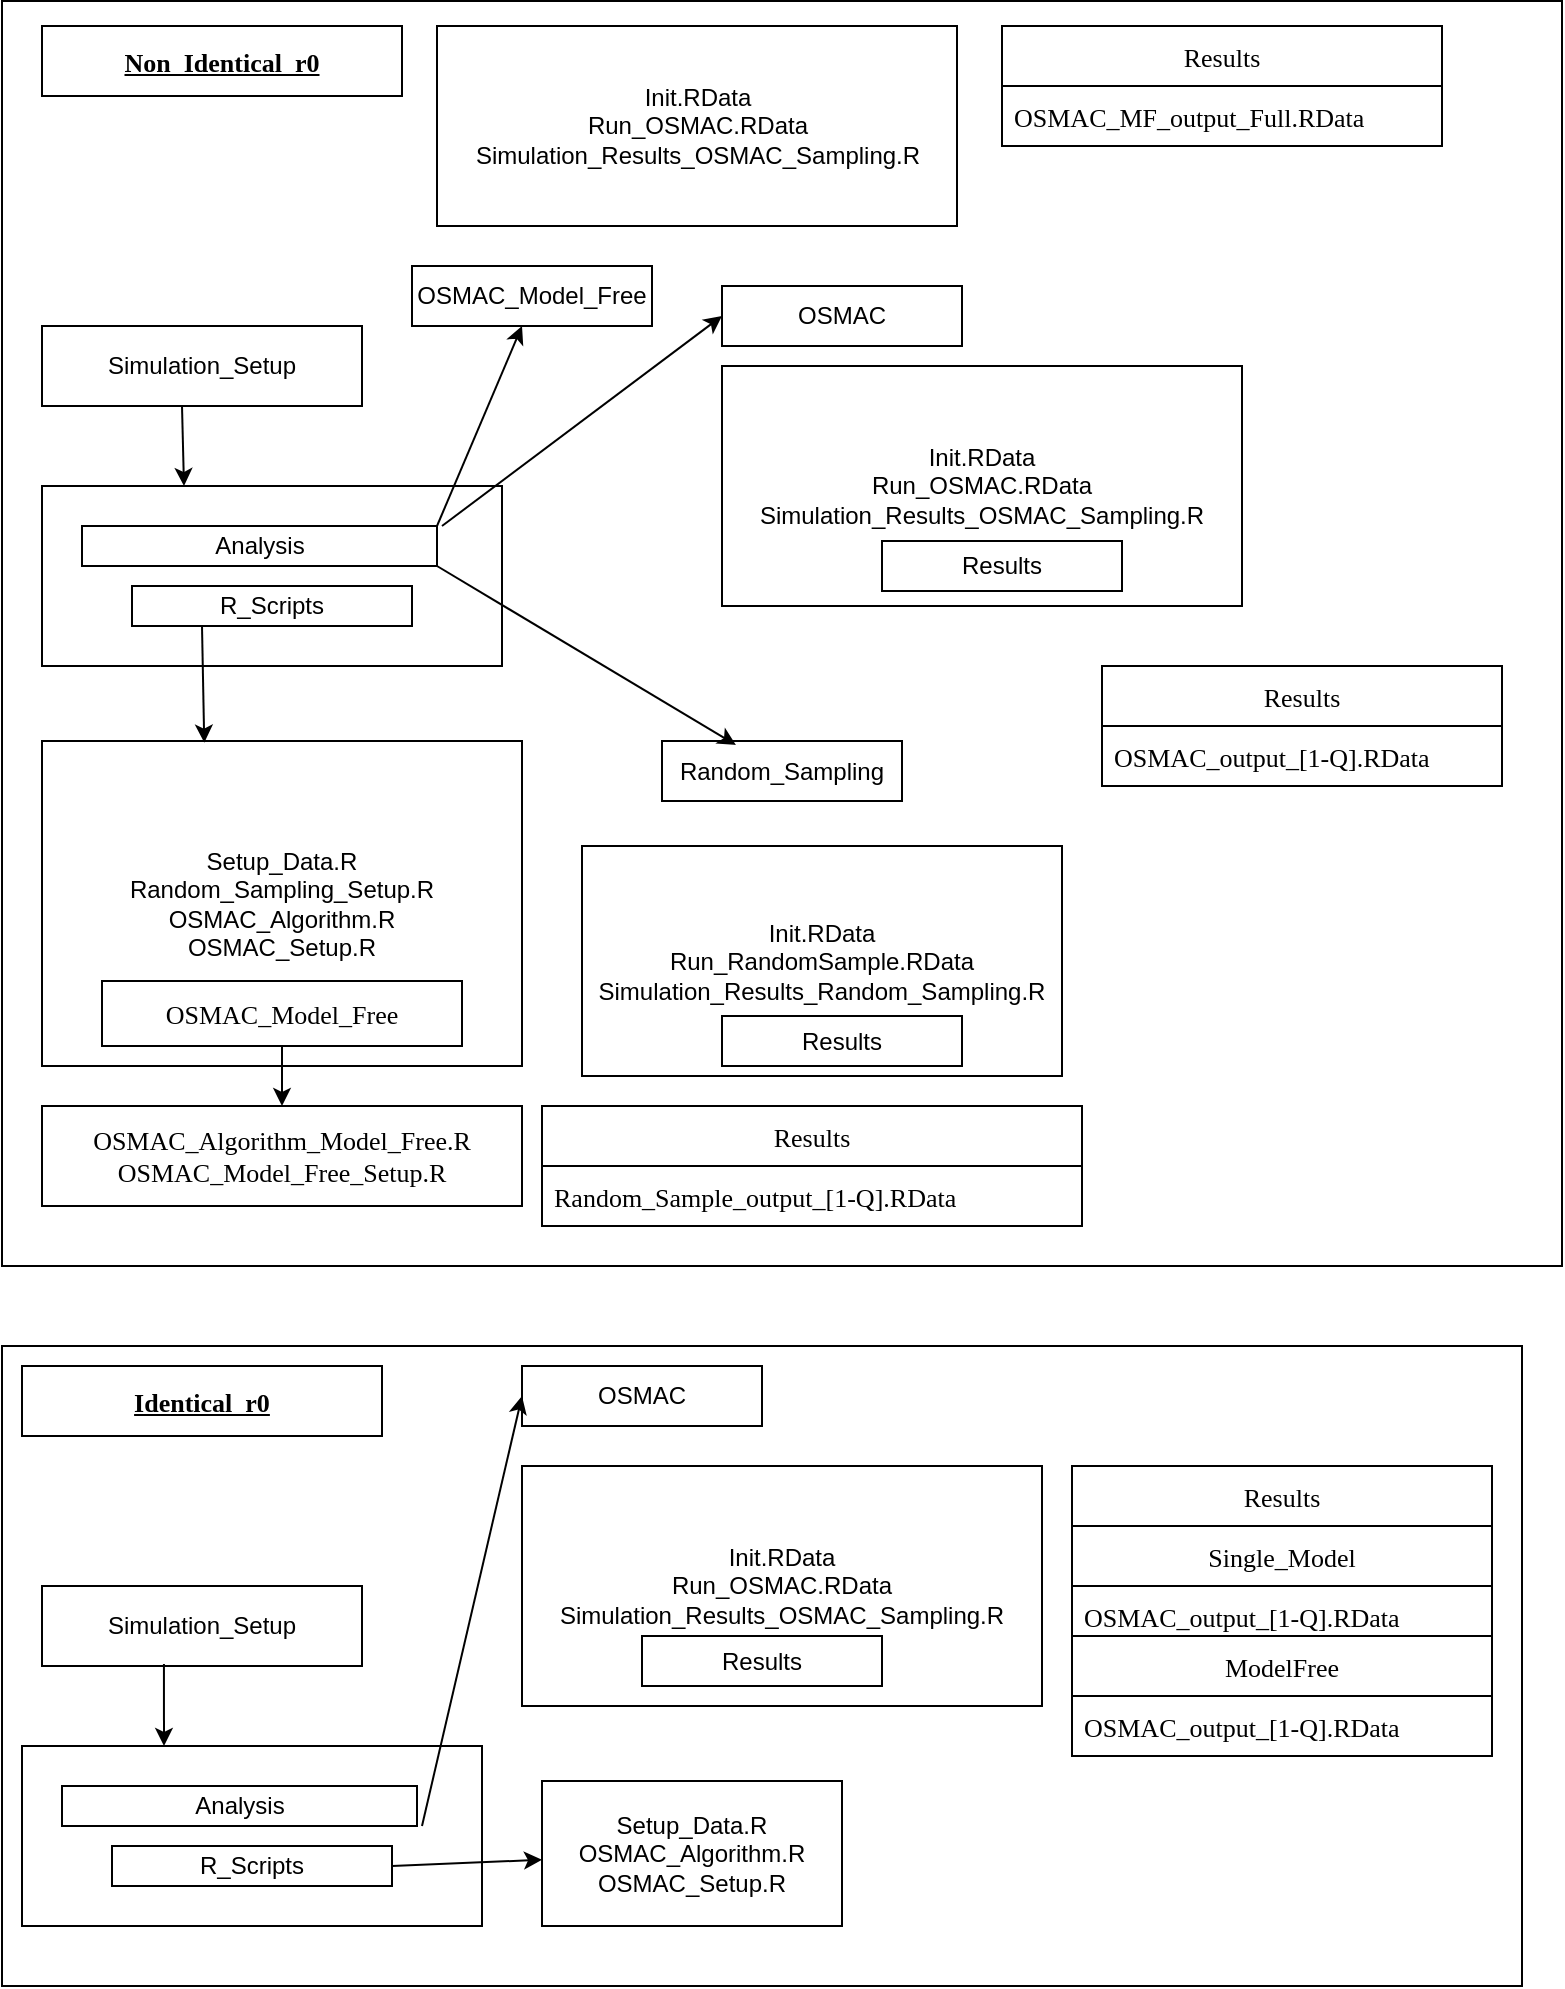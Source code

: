 <mxfile version="21.0.2" type="device"><diagram id="eTxlVo113i-4z6DS0VtG" name="Page-1"><mxGraphModel dx="1434" dy="696" grid="1" gridSize="10" guides="1" tooltips="1" connect="1" arrows="1" fold="1" page="1" pageScale="1" pageWidth="850" pageHeight="1400" math="0" shadow="0"><root><mxCell id="0"/><mxCell id="1" parent="0"/><mxCell id="-QcLvJNcaMYjWLUDeBEf-104" value="" style="rounded=0;whiteSpace=wrap;html=1;fontFamily=Verdana;fontSize=13;fontColor=#000000;" parent="1" vertex="1"><mxGeometry x="220" y="800" width="760" height="320" as="geometry"/></mxCell><mxCell id="-QcLvJNcaMYjWLUDeBEf-103" value="" style="rounded=0;whiteSpace=wrap;html=1;fontFamily=Verdana;fontSize=13;fontColor=#000000;" parent="1" vertex="1"><mxGeometry x="220" y="127.5" width="780" height="632.5" as="geometry"/></mxCell><mxCell id="CcacGa60HqnTjfiuCAjq-41" value="&lt;br&gt;&lt;br&gt;" style="rounded=0;whiteSpace=wrap;html=1;" parent="1" vertex="1"><mxGeometry x="240" y="370" width="230" height="90" as="geometry"/></mxCell><mxCell id="CcacGa60HqnTjfiuCAjq-39" value="Simulation_Setup" style="rounded=0;whiteSpace=wrap;html=1;" parent="1" vertex="1"><mxGeometry x="240" y="290" width="160" height="40" as="geometry"/></mxCell><mxCell id="CcacGa60HqnTjfiuCAjq-42" value="&lt;span style=&quot;white-space: normal&quot;&gt;R_Scripts&lt;/span&gt;" style="rounded=0;whiteSpace=wrap;html=1;" parent="1" vertex="1"><mxGeometry x="285" y="420" width="140" height="20" as="geometry"/></mxCell><mxCell id="CcacGa60HqnTjfiuCAjq-47" value="Analysis" style="rounded=0;whiteSpace=wrap;html=1;" parent="1" vertex="1"><mxGeometry x="260" y="390" width="177.5" height="20" as="geometry"/></mxCell><mxCell id="CcacGa60HqnTjfiuCAjq-53" value="Setup_Data.R&lt;br&gt;Random_Sampling_Setup.R&lt;br&gt;OSMAC_Algorithm.R&lt;br&gt;OSMAC_Setup.R" style="rounded=0;whiteSpace=wrap;html=1;" parent="1" vertex="1"><mxGeometry x="240" y="497.5" width="240" height="162.5" as="geometry"/></mxCell><mxCell id="CcacGa60HqnTjfiuCAjq-56" value="" style="endArrow=classic;html=1;entryX=0.338;entryY=0.005;entryDx=0;entryDy=0;entryPerimeter=0;exitX=0.25;exitY=1;exitDx=0;exitDy=0;" parent="1" source="CcacGa60HqnTjfiuCAjq-42" target="CcacGa60HqnTjfiuCAjq-53" edge="1"><mxGeometry width="50" height="50" relative="1" as="geometry"><mxPoint x="267.5" y="504.5" as="sourcePoint"/><mxPoint x="318" y="505" as="targetPoint"/></mxGeometry></mxCell><mxCell id="CcacGa60HqnTjfiuCAjq-100" value="Random_Sampling" style="rounded=0;whiteSpace=wrap;html=1;" parent="1" vertex="1"><mxGeometry x="550" y="497.5" width="120" height="30" as="geometry"/></mxCell><mxCell id="CcacGa60HqnTjfiuCAjq-102" value="OSMAC" style="rounded=0;whiteSpace=wrap;html=1;" parent="1" vertex="1"><mxGeometry x="580" y="270" width="120" height="30" as="geometry"/></mxCell><mxCell id="CcacGa60HqnTjfiuCAjq-103" value="Init.RData&lt;br&gt;Run_RandomSample.RData&lt;br&gt;Simulation_Results_Random_Sampling.R" style="rounded=0;whiteSpace=wrap;html=1;" parent="1" vertex="1"><mxGeometry x="510" y="550" width="240" height="115" as="geometry"/></mxCell><mxCell id="CcacGa60HqnTjfiuCAjq-105" value="Results" style="rounded=0;whiteSpace=wrap;html=1;" parent="1" vertex="1"><mxGeometry x="580" y="635" width="120" height="25" as="geometry"/></mxCell><mxCell id="CcacGa60HqnTjfiuCAjq-107" value="Init.RData&lt;br&gt;Run_OSMAC.RData&lt;br&gt;Simulation_Results_OSMAC_Sampling.R" style="rounded=0;whiteSpace=wrap;html=1;" parent="1" vertex="1"><mxGeometry x="580" y="310" width="260" height="120" as="geometry"/></mxCell><mxCell id="CcacGa60HqnTjfiuCAjq-109" value="Results" style="rounded=0;whiteSpace=wrap;html=1;" parent="1" vertex="1"><mxGeometry x="660" y="397.5" width="120" height="25" as="geometry"/></mxCell><mxCell id="CcacGa60HqnTjfiuCAjq-115" value="" style="endArrow=classic;html=1;exitX=1;exitY=1;exitDx=0;exitDy=0;entryX=0.308;entryY=0.067;entryDx=0;entryDy=0;entryPerimeter=0;" parent="1" source="CcacGa60HqnTjfiuCAjq-47" target="CcacGa60HqnTjfiuCAjq-100" edge="1"><mxGeometry width="50" height="50" relative="1" as="geometry"><mxPoint x="606.96" y="423" as="sourcePoint"/><mxPoint x="710" y="480" as="targetPoint"/></mxGeometry></mxCell><mxCell id="CcacGa60HqnTjfiuCAjq-117" value="" style="endArrow=classic;html=1;entryX=0;entryY=0.5;entryDx=0;entryDy=0;" parent="1" target="CcacGa60HqnTjfiuCAjq-102" edge="1"><mxGeometry width="50" height="50" relative="1" as="geometry"><mxPoint x="440" y="390" as="sourcePoint"/><mxPoint x="1158.88" y="507" as="targetPoint"/><Array as="points"/></mxGeometry></mxCell><mxCell id="-QcLvJNcaMYjWLUDeBEf-1" value="&lt;b&gt;&lt;u&gt;Non_Identical_r0&lt;/u&gt;&lt;/b&gt;" style="rounded=0;whiteSpace=wrap;html=1;fontFamily=Verdana;fontSize=13;fontColor=#000000;" parent="1" vertex="1"><mxGeometry x="240" y="140" width="180" height="35" as="geometry"/></mxCell><mxCell id="-QcLvJNcaMYjWLUDeBEf-2" value="OSMAC_Model_Free" style="rounded=0;whiteSpace=wrap;html=1;fontFamily=Verdana;fontSize=13;fontColor=#000000;" parent="1" vertex="1"><mxGeometry x="270" y="617.5" width="180" height="32.5" as="geometry"/></mxCell><mxCell id="-QcLvJNcaMYjWLUDeBEf-3" value="OSMAC_Algorithm_Model_Free.R&lt;br&gt;OSMAC_Model_Free_Setup.R" style="rounded=0;whiteSpace=wrap;html=1;fontFamily=Verdana;fontSize=13;fontColor=#000000;" parent="1" vertex="1"><mxGeometry x="240" y="680" width="240" height="50" as="geometry"/></mxCell><mxCell id="-QcLvJNcaMYjWLUDeBEf-4" value="" style="endArrow=classic;html=1;rounded=0;fontFamily=Verdana;fontSize=13;fontColor=#000000;exitX=0.5;exitY=1;exitDx=0;exitDy=0;" parent="1" source="-QcLvJNcaMYjWLUDeBEf-2" edge="1"><mxGeometry width="50" height="50" relative="1" as="geometry"><mxPoint x="310" y="730" as="sourcePoint"/><mxPoint x="360" y="680" as="targetPoint"/></mxGeometry></mxCell><mxCell id="-QcLvJNcaMYjWLUDeBEf-5" value="Results" style="swimlane;fontStyle=0;childLayout=stackLayout;horizontal=1;startSize=30;horizontalStack=0;resizeParent=1;resizeParentMax=0;resizeLast=0;collapsible=1;marginBottom=0;fontFamily=Verdana;fontSize=13;fontColor=#000000;" parent="1" vertex="1"><mxGeometry x="490" y="680" width="270" height="60" as="geometry"/></mxCell><mxCell id="-QcLvJNcaMYjWLUDeBEf-18" value="Random_Sample_output_[1-Q].RData" style="text;strokeColor=none;fillColor=none;align=left;verticalAlign=middle;spacingLeft=4;spacingRight=4;overflow=hidden;points=[[0,0.5],[1,0.5]];portConstraint=eastwest;rotatable=0;fontFamily=Verdana;fontSize=13;fontColor=#000000;" parent="-QcLvJNcaMYjWLUDeBEf-5" vertex="1"><mxGeometry y="30" width="270" height="30" as="geometry"/></mxCell><mxCell id="-QcLvJNcaMYjWLUDeBEf-29" value="Results" style="swimlane;fontStyle=0;childLayout=stackLayout;horizontal=1;startSize=30;horizontalStack=0;resizeParent=1;resizeParentMax=0;resizeLast=0;collapsible=1;marginBottom=0;fontFamily=Verdana;fontSize=13;fontColor=#000000;" parent="1" vertex="1"><mxGeometry x="770" y="460" width="200" height="60" as="geometry"/></mxCell><mxCell id="-QcLvJNcaMYjWLUDeBEf-37" value="OSMAC_output_[1-Q].RData" style="text;strokeColor=none;fillColor=none;align=left;verticalAlign=middle;spacingLeft=4;spacingRight=4;overflow=hidden;points=[[0,0.5],[1,0.5]];portConstraint=eastwest;rotatable=0;fontFamily=Verdana;fontSize=13;fontColor=#000000;" parent="-QcLvJNcaMYjWLUDeBEf-29" vertex="1"><mxGeometry y="30" width="200" height="30" as="geometry"/></mxCell><mxCell id="-QcLvJNcaMYjWLUDeBEf-38" value="OSMAC_Model_Free" style="rounded=0;whiteSpace=wrap;html=1;" parent="1" vertex="1"><mxGeometry x="425" y="260" width="120" height="30" as="geometry"/></mxCell><mxCell id="-QcLvJNcaMYjWLUDeBEf-39" value="Init.RData&lt;br&gt;Run_OSMAC.RData&lt;br&gt;Simulation_Results_OSMAC_Sampling.R" style="rounded=0;whiteSpace=wrap;html=1;" parent="1" vertex="1"><mxGeometry x="437.5" y="140" width="260" height="100" as="geometry"/></mxCell><mxCell id="-QcLvJNcaMYjWLUDeBEf-40" value="" style="endArrow=classic;html=1;exitX=0.25;exitY=1;exitDx=0;exitDy=0;" parent="1" edge="1"><mxGeometry width="50" height="50" relative="1" as="geometry"><mxPoint x="310" y="330" as="sourcePoint"/><mxPoint x="311" y="370" as="targetPoint"/></mxGeometry></mxCell><mxCell id="-QcLvJNcaMYjWLUDeBEf-42" value="Results" style="swimlane;fontStyle=0;childLayout=stackLayout;horizontal=1;startSize=30;horizontalStack=0;resizeParent=1;resizeParentMax=0;resizeLast=0;collapsible=1;marginBottom=0;fontFamily=Verdana;fontSize=13;fontColor=#000000;" parent="1" vertex="1"><mxGeometry x="720" y="140" width="220" height="60" as="geometry"/></mxCell><mxCell id="-QcLvJNcaMYjWLUDeBEf-43" value="OSMAC_MF_output_Full.RData" style="text;strokeColor=none;fillColor=none;align=left;verticalAlign=middle;spacingLeft=4;spacingRight=4;overflow=hidden;points=[[0,0.5],[1,0.5]];portConstraint=eastwest;rotatable=0;fontFamily=Verdana;fontSize=13;fontColor=#000000;" parent="-QcLvJNcaMYjWLUDeBEf-42" vertex="1"><mxGeometry y="30" width="220" height="30" as="geometry"/></mxCell><mxCell id="-QcLvJNcaMYjWLUDeBEf-44" value="" style="endArrow=classic;html=1;entryX=0;entryY=0.5;entryDx=0;entryDy=0;exitX=1;exitY=0;exitDx=0;exitDy=0;" parent="1" source="CcacGa60HqnTjfiuCAjq-47" edge="1"><mxGeometry width="50" height="50" relative="1" as="geometry"><mxPoint x="340" y="395" as="sourcePoint"/><mxPoint x="480" y="290" as="targetPoint"/><Array as="points"/></mxGeometry></mxCell><mxCell id="-QcLvJNcaMYjWLUDeBEf-46" value="&lt;br&gt;&lt;br&gt;" style="rounded=0;whiteSpace=wrap;html=1;" parent="1" vertex="1"><mxGeometry x="230" y="1000" width="230" height="90" as="geometry"/></mxCell><mxCell id="-QcLvJNcaMYjWLUDeBEf-47" value="Simulation_Setup" style="rounded=0;whiteSpace=wrap;html=1;" parent="1" vertex="1"><mxGeometry x="240" y="920" width="160" height="40" as="geometry"/></mxCell><mxCell id="-QcLvJNcaMYjWLUDeBEf-49" value="&lt;span style=&quot;white-space: normal&quot;&gt;R_Scripts&lt;/span&gt;" style="rounded=0;whiteSpace=wrap;html=1;" parent="1" vertex="1"><mxGeometry x="275" y="1050" width="140" height="20" as="geometry"/></mxCell><mxCell id="-QcLvJNcaMYjWLUDeBEf-50" value="Analysis" style="rounded=0;whiteSpace=wrap;html=1;" parent="1" vertex="1"><mxGeometry x="250" y="1020" width="177.5" height="20" as="geometry"/></mxCell><mxCell id="-QcLvJNcaMYjWLUDeBEf-52" value="Setup_Data.R&lt;br&gt;OSMAC_Algorithm.R&lt;br&gt;OSMAC_Setup.R" style="rounded=0;whiteSpace=wrap;html=1;" parent="1" vertex="1"><mxGeometry x="490" y="1017.5" width="150" height="72.5" as="geometry"/></mxCell><mxCell id="-QcLvJNcaMYjWLUDeBEf-53" value="" style="endArrow=classic;html=1;exitX=1;exitY=0.5;exitDx=0;exitDy=0;" parent="1" source="-QcLvJNcaMYjWLUDeBEf-49" target="-QcLvJNcaMYjWLUDeBEf-52" edge="1"><mxGeometry width="50" height="50" relative="1" as="geometry"><mxPoint x="257.5" y="1154.5" as="sourcePoint"/><mxPoint x="308" y="1155" as="targetPoint"/></mxGeometry></mxCell><mxCell id="-QcLvJNcaMYjWLUDeBEf-56" value="OSMAC" style="rounded=0;whiteSpace=wrap;html=1;" parent="1" vertex="1"><mxGeometry x="480" y="810" width="120" height="30" as="geometry"/></mxCell><mxCell id="-QcLvJNcaMYjWLUDeBEf-60" value="Init.RData&lt;br&gt;Run_OSMAC.RData&lt;br&gt;Simulation_Results_OSMAC_Sampling.R" style="rounded=0;whiteSpace=wrap;html=1;" parent="1" vertex="1"><mxGeometry x="480" y="860" width="260" height="120" as="geometry"/></mxCell><mxCell id="-QcLvJNcaMYjWLUDeBEf-62" value="Results" style="rounded=0;whiteSpace=wrap;html=1;" parent="1" vertex="1"><mxGeometry x="540" y="945" width="120" height="25" as="geometry"/></mxCell><mxCell id="-QcLvJNcaMYjWLUDeBEf-65" value="" style="endArrow=classic;html=1;entryX=0;entryY=0.5;entryDx=0;entryDy=0;" parent="1" target="-QcLvJNcaMYjWLUDeBEf-56" edge="1"><mxGeometry width="50" height="50" relative="1" as="geometry"><mxPoint x="430" y="1040" as="sourcePoint"/><mxPoint x="1148.88" y="1157" as="targetPoint"/><Array as="points"/></mxGeometry></mxCell><mxCell id="-QcLvJNcaMYjWLUDeBEf-66" value="&lt;b&gt;&lt;u&gt;Identical_r0&lt;/u&gt;&lt;/b&gt;" style="rounded=0;whiteSpace=wrap;html=1;fontFamily=Verdana;fontSize=13;fontColor=#000000;" parent="1" vertex="1"><mxGeometry x="230" y="810" width="180" height="35" as="geometry"/></mxCell><mxCell id="-QcLvJNcaMYjWLUDeBEf-88" value="Results" style="swimlane;fontStyle=0;childLayout=stackLayout;horizontal=1;startSize=30;horizontalStack=0;resizeParent=1;resizeParentMax=0;resizeLast=0;collapsible=1;marginBottom=0;fontFamily=Verdana;fontSize=13;fontColor=#000000;" parent="1" vertex="1"><mxGeometry x="755" y="860" width="210" height="90" as="geometry"/></mxCell><mxCell id="-QcLvJNcaMYjWLUDeBEf-89" value="Single_Model" style="swimlane;fontStyle=0;childLayout=stackLayout;horizontal=1;startSize=30;horizontalStack=0;resizeParent=1;resizeParentMax=0;resizeLast=0;collapsible=1;marginBottom=0;fontFamily=Verdana;fontSize=13;fontColor=#000000;" parent="-QcLvJNcaMYjWLUDeBEf-88" vertex="1"><mxGeometry y="30" width="210" height="60" as="geometry"/></mxCell><mxCell id="-QcLvJNcaMYjWLUDeBEf-90" value="OSMAC_output_[1-Q].RData" style="text;strokeColor=none;fillColor=none;align=left;verticalAlign=middle;spacingLeft=4;spacingRight=4;overflow=hidden;points=[[0,0.5],[1,0.5]];portConstraint=eastwest;rotatable=0;fontFamily=Verdana;fontSize=13;fontColor=#000000;" parent="-QcLvJNcaMYjWLUDeBEf-89" vertex="1"><mxGeometry y="30" width="210" height="30" as="geometry"/></mxCell><mxCell id="-QcLvJNcaMYjWLUDeBEf-91" value="ModelFree" style="swimlane;fontStyle=0;childLayout=stackLayout;horizontal=1;startSize=30;horizontalStack=0;resizeParent=1;resizeParentMax=0;resizeLast=0;collapsible=1;marginBottom=0;fontFamily=Verdana;fontSize=13;fontColor=#000000;" parent="1" vertex="1"><mxGeometry x="755" y="945" width="210" height="60" as="geometry"/></mxCell><mxCell id="-QcLvJNcaMYjWLUDeBEf-92" value="OSMAC_output_[1-Q].RData" style="text;strokeColor=none;fillColor=none;align=left;verticalAlign=middle;spacingLeft=4;spacingRight=4;overflow=hidden;points=[[0,0.5],[1,0.5]];portConstraint=eastwest;rotatable=0;fontFamily=Verdana;fontSize=13;fontColor=#000000;" parent="-QcLvJNcaMYjWLUDeBEf-91" vertex="1"><mxGeometry y="30" width="210" height="30" as="geometry"/></mxCell><mxCell id="-QcLvJNcaMYjWLUDeBEf-99" value="" style="endArrow=classic;html=1;exitX=0.381;exitY=0.975;exitDx=0;exitDy=0;exitPerimeter=0;" parent="1" source="-QcLvJNcaMYjWLUDeBEf-47" edge="1"><mxGeometry width="50" height="50" relative="1" as="geometry"><mxPoint x="300" y="980" as="sourcePoint"/><mxPoint x="301" y="1000" as="targetPoint"/></mxGeometry></mxCell></root></mxGraphModel></diagram></mxfile>